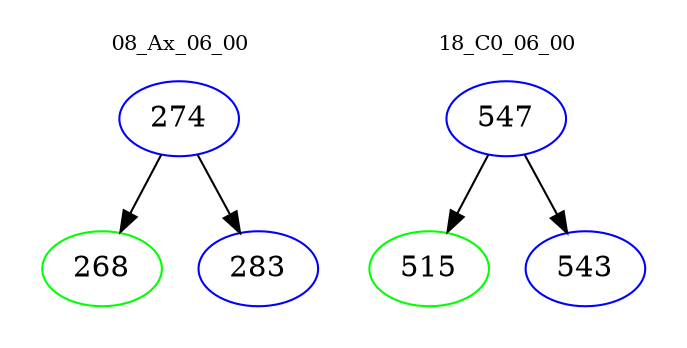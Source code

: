 digraph{
subgraph cluster_0 {
color = white
label = "08_Ax_06_00";
fontsize=10;
T0_274 [label="274", color="blue"]
T0_274 -> T0_268 [color="black"]
T0_268 [label="268", color="green"]
T0_274 -> T0_283 [color="black"]
T0_283 [label="283", color="blue"]
}
subgraph cluster_1 {
color = white
label = "18_C0_06_00";
fontsize=10;
T1_547 [label="547", color="blue"]
T1_547 -> T1_515 [color="black"]
T1_515 [label="515", color="green"]
T1_547 -> T1_543 [color="black"]
T1_543 [label="543", color="blue"]
}
}
